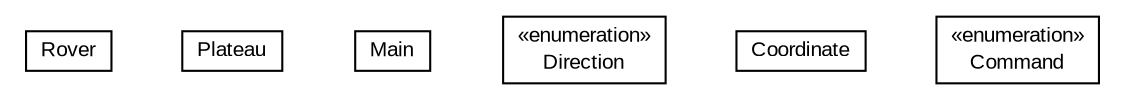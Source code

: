 #!/usr/local/bin/dot
#
# Class diagram 
# Generated by UMLGraph version R5_6 (http://www.umlgraph.org/)
#

digraph G {
	edge [fontname="arial",fontsize=10,labelfontname="arial",labelfontsize=10];
	node [fontname="arial",fontsize=10,shape=plaintext];
	nodesep=0.25;
	ranksep=0.5;
	// org.thoughtworks.rovers.stage2.Rover
	c4573 [label=<<table title="org.thoughtworks.rovers.stage2.Rover" border="0" cellborder="1" cellspacing="0" cellpadding="2" port="p" href="./Rover.html">
		<tr><td><table border="0" cellspacing="0" cellpadding="1">
<tr><td align="center" balign="center"> Rover </td></tr>
		</table></td></tr>
		</table>>, URL="./Rover.html", fontname="arial", fontcolor="black", fontsize=10.0];
	// org.thoughtworks.rovers.stage2.Plateau
	c4574 [label=<<table title="org.thoughtworks.rovers.stage2.Plateau" border="0" cellborder="1" cellspacing="0" cellpadding="2" port="p" href="./Plateau.html">
		<tr><td><table border="0" cellspacing="0" cellpadding="1">
<tr><td align="center" balign="center"> Plateau </td></tr>
		</table></td></tr>
		</table>>, URL="./Plateau.html", fontname="arial", fontcolor="black", fontsize=10.0];
	// org.thoughtworks.rovers.stage2.Main
	c4575 [label=<<table title="org.thoughtworks.rovers.stage2.Main" border="0" cellborder="1" cellspacing="0" cellpadding="2" port="p" href="./Main.html">
		<tr><td><table border="0" cellspacing="0" cellpadding="1">
<tr><td align="center" balign="center"> Main </td></tr>
		</table></td></tr>
		</table>>, URL="./Main.html", fontname="arial", fontcolor="black", fontsize=10.0];
	// org.thoughtworks.rovers.stage2.Direction
	c4576 [label=<<table title="org.thoughtworks.rovers.stage2.Direction" border="0" cellborder="1" cellspacing="0" cellpadding="2" port="p" href="./Direction.html">
		<tr><td><table border="0" cellspacing="0" cellpadding="1">
<tr><td align="center" balign="center"> &#171;enumeration&#187; </td></tr>
<tr><td align="center" balign="center"> Direction </td></tr>
		</table></td></tr>
		</table>>, URL="./Direction.html", fontname="arial", fontcolor="black", fontsize=10.0];
	// org.thoughtworks.rovers.stage2.Coordinate
	c4577 [label=<<table title="org.thoughtworks.rovers.stage2.Coordinate" border="0" cellborder="1" cellspacing="0" cellpadding="2" port="p" href="./Coordinate.html">
		<tr><td><table border="0" cellspacing="0" cellpadding="1">
<tr><td align="center" balign="center"> Coordinate </td></tr>
		</table></td></tr>
		</table>>, URL="./Coordinate.html", fontname="arial", fontcolor="black", fontsize=10.0];
	// org.thoughtworks.rovers.stage2.Command
	c4578 [label=<<table title="org.thoughtworks.rovers.stage2.Command" border="0" cellborder="1" cellspacing="0" cellpadding="2" port="p" href="./Command.html">
		<tr><td><table border="0" cellspacing="0" cellpadding="1">
<tr><td align="center" balign="center"> &#171;enumeration&#187; </td></tr>
<tr><td align="center" balign="center"> Command </td></tr>
		</table></td></tr>
		</table>>, URL="./Command.html", fontname="arial", fontcolor="black", fontsize=10.0];
}

